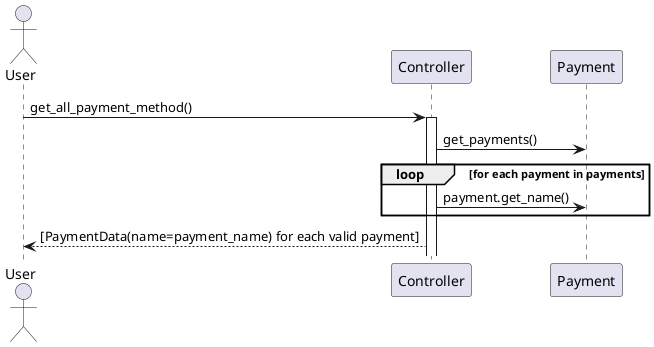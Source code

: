 @startuml

actor User
participant Controller
participant Payment


User -> Controller: get_all_payment_method()
activate Controller

Controller -> Payment: get_payments()

loop for each payment in payments
    Controller -> Payment: payment.get_name()
end

Controller --> User: [PaymentData(name=payment_name) for each valid payment]

@enduml